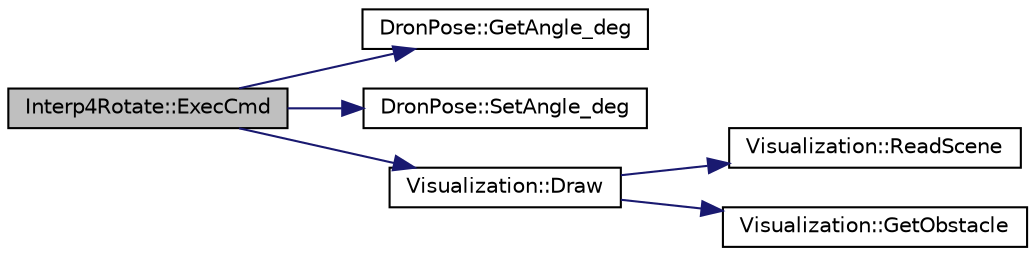 digraph "Interp4Rotate::ExecCmd"
{
  edge [fontname="Helvetica",fontsize="10",labelfontname="Helvetica",labelfontsize="10"];
  node [fontname="Helvetica",fontsize="10",shape=record];
  rankdir="LR";
  Node1 [label="Interp4Rotate::ExecCmd",height=0.2,width=0.4,color="black", fillcolor="grey75", style="filled", fontcolor="black"];
  Node1 -> Node2 [color="midnightblue",fontsize="10",style="solid",fontname="Helvetica"];
  Node2 [label="DronPose::GetAngle_deg",height=0.2,width=0.4,color="black", fillcolor="white", style="filled",URL="$class_dron_pose.html#aa9160f3023b57af02925b0f897f479d7",tooltip="Udostępnia kąt orientacji drona. "];
  Node1 -> Node3 [color="midnightblue",fontsize="10",style="solid",fontname="Helvetica"];
  Node3 [label="DronPose::SetAngle_deg",height=0.2,width=0.4,color="black", fillcolor="white", style="filled",URL="$class_dron_pose.html#aee0129456ec59fde5b6bdbadb9c699e9",tooltip="Ustawia wartości kąta orientacji robota. "];
  Node1 -> Node4 [color="midnightblue",fontsize="10",style="solid",fontname="Helvetica"];
  Node4 [label="Visualization::Draw",height=0.2,width=0.4,color="black", fillcolor="white", style="filled",URL="$class_visualization.html#ad5a2dbdd604cafb0c38b586886bbd924",tooltip="Powoduje odrysowanie aktualnej sceny z uwzglęnieniem bieżącej pozycji drona. "];
  Node4 -> Node5 [color="midnightblue",fontsize="10",style="solid",fontname="Helvetica"];
  Node5 [label="Visualization::ReadScene",height=0.2,width=0.4,color="black", fillcolor="white", style="filled",URL="$class_visualization.html#a4f3c0ad178b308c9ad4ddc9e647d7a16",tooltip="Metoda ma czytać opis sceny z pliku XML. "];
  Node4 -> Node6 [color="midnightblue",fontsize="10",style="solid",fontname="Helvetica"];
  Node6 [label="Visualization::GetObstacle",height=0.2,width=0.4,color="black", fillcolor="white", style="filled",URL="$class_visualization.html#ae3e5a56475e46db693425495ebd0e267",tooltip="Udostępnia wskaźnik na przeszkodę o podanym indeksie. "];
}
